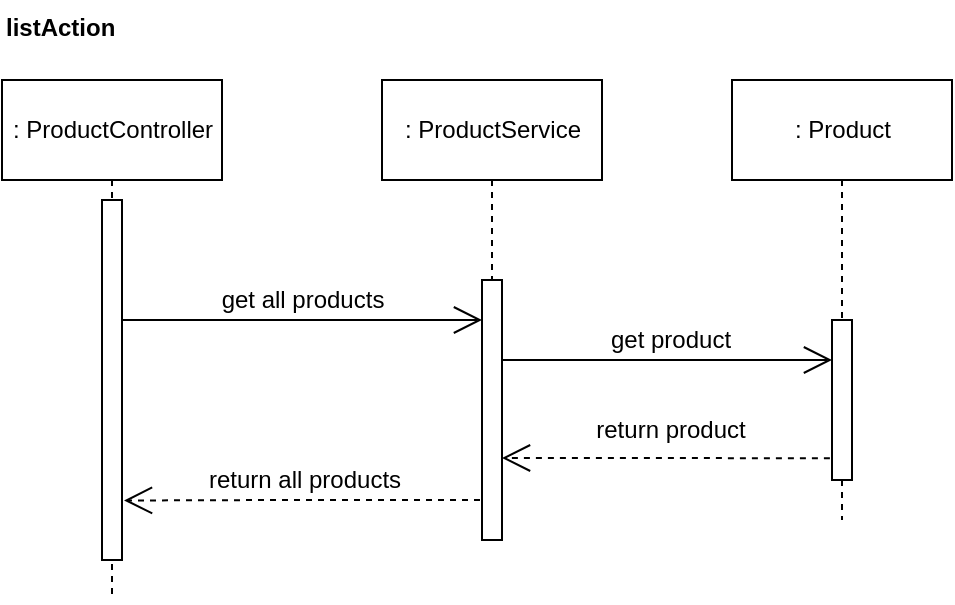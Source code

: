 <mxfile version="12.9.4" type="device"><diagram id="oZSHG4H7apYfEV2oigHx" name="Страница 1"><mxGraphModel dx="1422" dy="2015" grid="1" gridSize="10" guides="1" tooltips="1" connect="1" arrows="1" fold="1" page="1" pageScale="1" pageWidth="827" pageHeight="1169" math="0" shadow="0"><root><mxCell id="0"/><mxCell id="1" parent="0"/><mxCell id="xYKYIqY958vJtjLRyb73-1" style="edgeStyle=orthogonalEdgeStyle;rounded=0;orthogonalLoop=1;jettySize=auto;html=1;exitX=0.5;exitY=1;exitDx=0;exitDy=0;endArrow=none;endFill=0;dashed=1;" edge="1" parent="1"><mxGeometry relative="1" as="geometry"><mxPoint x="470" y="250" as="targetPoint"/><mxPoint x="470" y="80" as="sourcePoint"/><Array as="points"/></mxGeometry></mxCell><mxCell id="xYKYIqY958vJtjLRyb73-2" style="edgeStyle=orthogonalEdgeStyle;rounded=0;orthogonalLoop=1;jettySize=auto;html=1;exitX=0.5;exitY=1;exitDx=0;exitDy=0;endArrow=none;endFill=0;dashed=1;" edge="1" parent="1" source="xYKYIqY958vJtjLRyb73-16"><mxGeometry relative="1" as="geometry"><mxPoint x="295" y="250" as="targetPoint"/><mxPoint x="295" y="90" as="sourcePoint"/><Array as="points"/></mxGeometry></mxCell><mxCell id="xYKYIqY958vJtjLRyb73-3" style="edgeStyle=orthogonalEdgeStyle;rounded=0;orthogonalLoop=1;jettySize=auto;html=1;exitX=0.5;exitY=1;exitDx=0;exitDy=0;endArrow=none;endFill=0;dashed=1;" edge="1" parent="1" source="xYKYIqY958vJtjLRyb73-15"><mxGeometry relative="1" as="geometry"><mxPoint x="105" y="290" as="targetPoint"/></mxGeometry></mxCell><mxCell id="xYKYIqY958vJtjLRyb73-4" value="" style="html=1;points=[];perimeter=orthogonalPerimeter;" vertex="1" parent="1"><mxGeometry x="100" y="90" width="10" height="180" as="geometry"/></mxCell><mxCell id="xYKYIqY958vJtjLRyb73-5" value="" style="html=1;points=[];perimeter=orthogonalPerimeter;" vertex="1" parent="1"><mxGeometry x="290" y="130" width="10" height="130" as="geometry"/></mxCell><mxCell id="xYKYIqY958vJtjLRyb73-7" value="" style="endArrow=open;endFill=1;endSize=12;html=1;" edge="1" parent="1" target="xYKYIqY958vJtjLRyb73-5"><mxGeometry width="160" relative="1" as="geometry"><mxPoint x="110" y="150" as="sourcePoint"/><mxPoint x="270" y="150" as="targetPoint"/><Array as="points"><mxPoint x="200" y="150"/></Array></mxGeometry></mxCell><mxCell id="xYKYIqY958vJtjLRyb73-8" value="" style="endArrow=open;endFill=1;endSize=12;html=1;" edge="1" parent="1"><mxGeometry width="160" relative="1" as="geometry"><mxPoint x="300" y="170" as="sourcePoint"/><mxPoint x="465" y="170" as="targetPoint"/></mxGeometry></mxCell><mxCell id="xYKYIqY958vJtjLRyb73-9" value="get all products" style="text;html=1;align=center;verticalAlign=middle;resizable=0;points=[];autosize=1;" vertex="1" parent="1"><mxGeometry x="150" y="130" width="100" height="20" as="geometry"/></mxCell><mxCell id="xYKYIqY958vJtjLRyb73-10" value="get product" style="text;html=1;align=center;verticalAlign=middle;resizable=0;points=[];autosize=1;" vertex="1" parent="1"><mxGeometry x="344" y="150" width="80" height="20" as="geometry"/></mxCell><mxCell id="xYKYIqY958vJtjLRyb73-11" value="" style="endArrow=open;endSize=12;dashed=1;html=1;exitX=-0.105;exitY=0.856;exitDx=0;exitDy=0;exitPerimeter=0;" edge="1" parent="1"><mxGeometry x="0.022" width="160" relative="1" as="geometry"><mxPoint x="463.95" y="219.16" as="sourcePoint"/><mxPoint x="300" y="219" as="targetPoint"/><Array as="points"><mxPoint x="380" y="219"/></Array><mxPoint as="offset"/></mxGeometry></mxCell><mxCell id="xYKYIqY958vJtjLRyb73-12" value="return product" style="text;html=1;align=center;verticalAlign=middle;resizable=0;points=[];autosize=1;" vertex="1" parent="1"><mxGeometry x="339" y="195" width="90" height="20" as="geometry"/></mxCell><mxCell id="xYKYIqY958vJtjLRyb73-13" value="" style="endArrow=open;endSize=12;dashed=1;html=1;entryX=0.919;entryY=0.325;entryDx=0;entryDy=0;entryPerimeter=0;" edge="1" parent="1"><mxGeometry x="0.022" width="160" relative="1" as="geometry"><mxPoint x="289" y="240" as="sourcePoint"/><mxPoint x="111" y="240.25" as="targetPoint"/><Array as="points"><mxPoint x="191.81" y="240"/></Array><mxPoint as="offset"/></mxGeometry></mxCell><mxCell id="xYKYIqY958vJtjLRyb73-14" value="return all products" style="text;html=1;align=center;verticalAlign=middle;resizable=0;points=[];autosize=1;" vertex="1" parent="1"><mxGeometry x="146" y="220" width="110" height="20" as="geometry"/></mxCell><mxCell id="xYKYIqY958vJtjLRyb73-15" value=": ProductController" style="html=1;" vertex="1" parent="1"><mxGeometry x="50" y="30" width="110" height="50" as="geometry"/></mxCell><mxCell id="xYKYIqY958vJtjLRyb73-16" value=": ProductService" style="html=1;" vertex="1" parent="1"><mxGeometry x="240" y="30" width="110" height="50" as="geometry"/></mxCell><mxCell id="xYKYIqY958vJtjLRyb73-17" value=": Product" style="html=1;" vertex="1" parent="1"><mxGeometry x="415" y="30" width="110" height="50" as="geometry"/></mxCell><mxCell id="xYKYIqY958vJtjLRyb73-19" value="" style="html=1;points=[];perimeter=orthogonalPerimeter;" vertex="1" parent="1"><mxGeometry x="465" y="150" width="10" height="80" as="geometry"/></mxCell><mxCell id="xYKYIqY958vJtjLRyb73-20" value="&lt;b&gt;listAction&lt;/b&gt;" style="text;html=1;" vertex="1" parent="1"><mxGeometry x="50" y="-10" width="110" height="30" as="geometry"/></mxCell></root></mxGraphModel></diagram></mxfile>